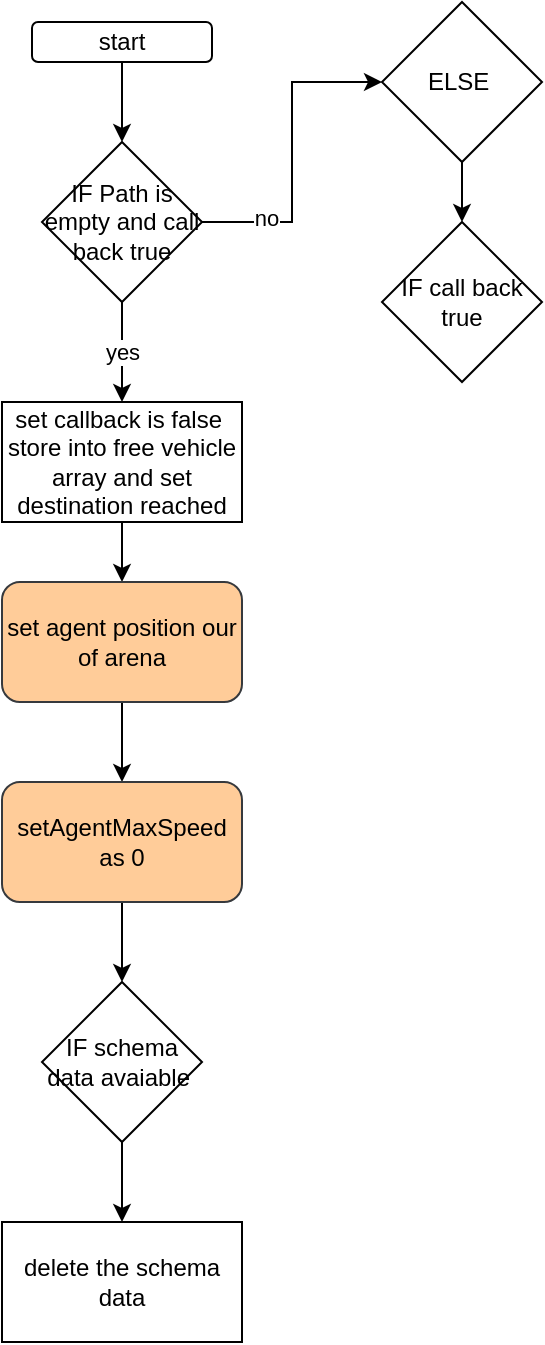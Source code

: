 <mxfile version="17.5.1" type="github">
  <diagram id="1JlEBX-Dq0l_Km1TBbqQ" name="Page-1">
    <mxGraphModel dx="1038" dy="579" grid="1" gridSize="10" guides="1" tooltips="1" connect="1" arrows="1" fold="1" page="1" pageScale="1" pageWidth="850" pageHeight="1100" math="0" shadow="0">
      <root>
        <mxCell id="0" />
        <mxCell id="1" parent="0" />
        <mxCell id="x_FvJ9ATtsSJRZwgK-KT-3" value="" style="edgeStyle=orthogonalEdgeStyle;rounded=0;orthogonalLoop=1;jettySize=auto;html=1;" edge="1" parent="1" source="x_FvJ9ATtsSJRZwgK-KT-1" target="x_FvJ9ATtsSJRZwgK-KT-2">
          <mxGeometry relative="1" as="geometry" />
        </mxCell>
        <mxCell id="x_FvJ9ATtsSJRZwgK-KT-1" value="start" style="rounded=1;whiteSpace=wrap;html=1;" vertex="1" parent="1">
          <mxGeometry x="45" y="50" width="90" height="20" as="geometry" />
        </mxCell>
        <mxCell id="x_FvJ9ATtsSJRZwgK-KT-5" value="yes" style="edgeStyle=orthogonalEdgeStyle;rounded=0;orthogonalLoop=1;jettySize=auto;html=1;" edge="1" parent="1" source="x_FvJ9ATtsSJRZwgK-KT-2" target="x_FvJ9ATtsSJRZwgK-KT-4">
          <mxGeometry relative="1" as="geometry" />
        </mxCell>
        <mxCell id="x_FvJ9ATtsSJRZwgK-KT-15" value="" style="edgeStyle=orthogonalEdgeStyle;rounded=0;orthogonalLoop=1;jettySize=auto;html=1;" edge="1" parent="1" source="x_FvJ9ATtsSJRZwgK-KT-2" target="x_FvJ9ATtsSJRZwgK-KT-14">
          <mxGeometry relative="1" as="geometry" />
        </mxCell>
        <mxCell id="x_FvJ9ATtsSJRZwgK-KT-16" value="no" style="edgeLabel;html=1;align=center;verticalAlign=middle;resizable=0;points=[];" vertex="1" connectable="0" parent="x_FvJ9ATtsSJRZwgK-KT-15">
          <mxGeometry x="-0.603" y="2" relative="1" as="geometry">
            <mxPoint as="offset" />
          </mxGeometry>
        </mxCell>
        <mxCell id="x_FvJ9ATtsSJRZwgK-KT-2" value="IF Path is empty and call back true" style="rhombus;whiteSpace=wrap;html=1;" vertex="1" parent="1">
          <mxGeometry x="50" y="110" width="80" height="80" as="geometry" />
        </mxCell>
        <mxCell id="x_FvJ9ATtsSJRZwgK-KT-7" value="" style="edgeStyle=orthogonalEdgeStyle;rounded=0;orthogonalLoop=1;jettySize=auto;html=1;" edge="1" parent="1" source="x_FvJ9ATtsSJRZwgK-KT-4" target="x_FvJ9ATtsSJRZwgK-KT-6">
          <mxGeometry relative="1" as="geometry" />
        </mxCell>
        <mxCell id="x_FvJ9ATtsSJRZwgK-KT-4" value="set callback is false&amp;nbsp;&lt;br&gt;store into free vehicle array and set destination reached" style="whiteSpace=wrap;html=1;" vertex="1" parent="1">
          <mxGeometry x="30" y="240" width="120" height="60" as="geometry" />
        </mxCell>
        <mxCell id="x_FvJ9ATtsSJRZwgK-KT-9" value="" style="edgeStyle=orthogonalEdgeStyle;rounded=0;orthogonalLoop=1;jettySize=auto;html=1;" edge="1" parent="1" source="x_FvJ9ATtsSJRZwgK-KT-6" target="x_FvJ9ATtsSJRZwgK-KT-8">
          <mxGeometry relative="1" as="geometry" />
        </mxCell>
        <mxCell id="x_FvJ9ATtsSJRZwgK-KT-6" value="set agent position our of arena" style="rounded=1;whiteSpace=wrap;html=1;fillColor=#ffcc99;strokeColor=#36393d;" vertex="1" parent="1">
          <mxGeometry x="30" y="330" width="120" height="60" as="geometry" />
        </mxCell>
        <mxCell id="x_FvJ9ATtsSJRZwgK-KT-11" value="" style="edgeStyle=orthogonalEdgeStyle;rounded=0;orthogonalLoop=1;jettySize=auto;html=1;" edge="1" parent="1" source="x_FvJ9ATtsSJRZwgK-KT-8" target="x_FvJ9ATtsSJRZwgK-KT-10">
          <mxGeometry relative="1" as="geometry" />
        </mxCell>
        <mxCell id="x_FvJ9ATtsSJRZwgK-KT-8" value="setAgentMaxSpeed as 0" style="rounded=1;whiteSpace=wrap;html=1;fillColor=#ffcc99;strokeColor=#36393d;" vertex="1" parent="1">
          <mxGeometry x="30" y="430" width="120" height="60" as="geometry" />
        </mxCell>
        <mxCell id="x_FvJ9ATtsSJRZwgK-KT-13" value="" style="edgeStyle=orthogonalEdgeStyle;rounded=0;orthogonalLoop=1;jettySize=auto;html=1;" edge="1" parent="1" source="x_FvJ9ATtsSJRZwgK-KT-10" target="x_FvJ9ATtsSJRZwgK-KT-12">
          <mxGeometry relative="1" as="geometry" />
        </mxCell>
        <mxCell id="x_FvJ9ATtsSJRZwgK-KT-10" value="IF schema data avaiable&amp;nbsp;" style="rhombus;whiteSpace=wrap;html=1;" vertex="1" parent="1">
          <mxGeometry x="50" y="530" width="80" height="80" as="geometry" />
        </mxCell>
        <mxCell id="x_FvJ9ATtsSJRZwgK-KT-12" value="delete the schema data" style="whiteSpace=wrap;html=1;" vertex="1" parent="1">
          <mxGeometry x="30" y="650" width="120" height="60" as="geometry" />
        </mxCell>
        <mxCell id="x_FvJ9ATtsSJRZwgK-KT-18" value="" style="edgeStyle=orthogonalEdgeStyle;rounded=0;orthogonalLoop=1;jettySize=auto;html=1;" edge="1" parent="1" source="x_FvJ9ATtsSJRZwgK-KT-14" target="x_FvJ9ATtsSJRZwgK-KT-17">
          <mxGeometry relative="1" as="geometry" />
        </mxCell>
        <mxCell id="x_FvJ9ATtsSJRZwgK-KT-14" value="ELSE&amp;nbsp;" style="rhombus;whiteSpace=wrap;html=1;" vertex="1" parent="1">
          <mxGeometry x="220" y="40" width="80" height="80" as="geometry" />
        </mxCell>
        <mxCell id="x_FvJ9ATtsSJRZwgK-KT-17" value="IF call back true" style="rhombus;whiteSpace=wrap;html=1;" vertex="1" parent="1">
          <mxGeometry x="220" y="150" width="80" height="80" as="geometry" />
        </mxCell>
      </root>
    </mxGraphModel>
  </diagram>
</mxfile>
